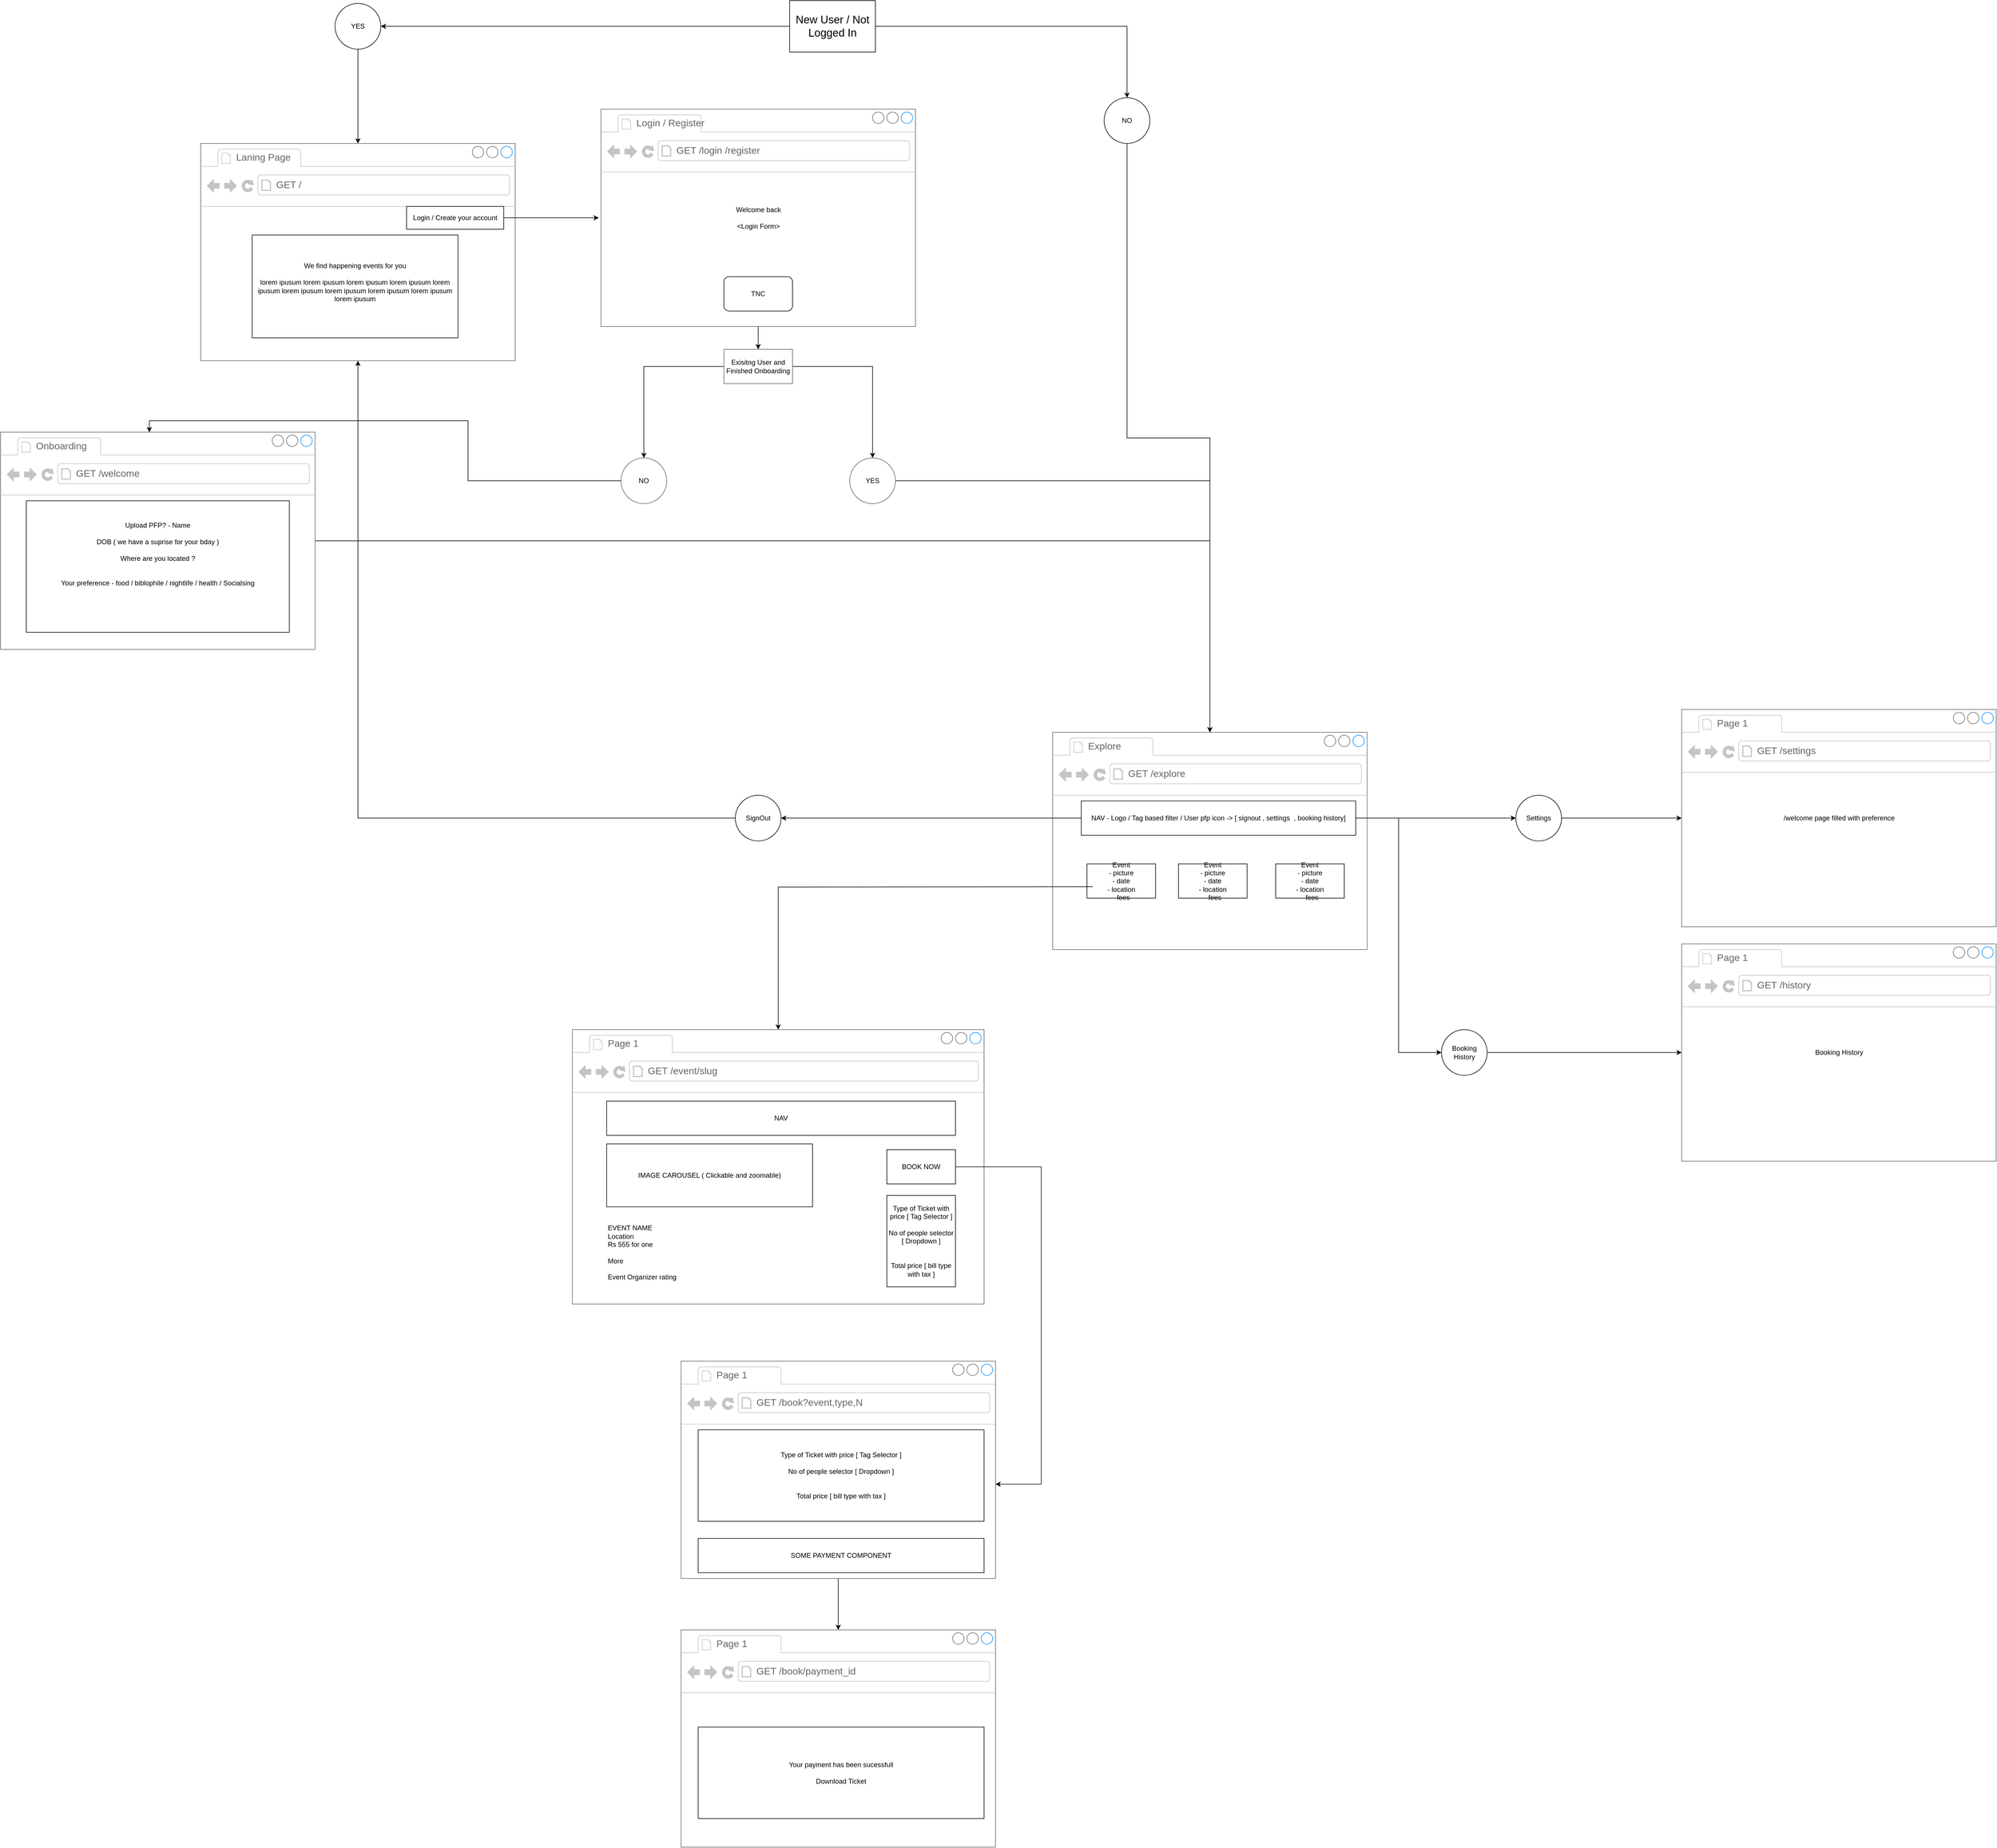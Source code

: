 <mxfile version="24.0.0" type="github">
  <diagram name="Page-1" id="03018318-947c-dd8e-b7a3-06fadd420f32">
    <mxGraphModel dx="3548" dy="2446" grid="1" gridSize="10" guides="1" tooltips="1" connect="1" arrows="1" fold="1" page="1" pageScale="1" pageWidth="1100" pageHeight="850" background="none" math="0" shadow="0">
      <root>
        <mxCell id="0" />
        <mxCell id="1" parent="0" />
        <mxCell id="Y7vJH1Zeq8bYe9jqUG5B-1" value="" style="strokeWidth=1;shadow=0;dashed=0;align=center;html=1;shape=mxgraph.mockup.containers.browserWindow;rSize=0;strokeColor=#666666;strokeColor2=#008cff;strokeColor3=#c4c4c4;mainText=,;recursiveResize=0;" parent="1" vertex="1">
          <mxGeometry x="-130" y="-460" width="550" height="380" as="geometry" />
        </mxCell>
        <mxCell id="Y7vJH1Zeq8bYe9jqUG5B-2" value="Laning Page" style="strokeWidth=1;shadow=0;dashed=0;align=center;html=1;shape=mxgraph.mockup.containers.anchor;fontSize=17;fontColor=#666666;align=left;whiteSpace=wrap;" parent="Y7vJH1Zeq8bYe9jqUG5B-1" vertex="1">
          <mxGeometry x="60" y="12" width="110" height="26" as="geometry" />
        </mxCell>
        <mxCell id="Y7vJH1Zeq8bYe9jqUG5B-3" value="&lt;div&gt;GET /&lt;/div&gt;" style="strokeWidth=1;shadow=0;dashed=0;align=center;html=1;shape=mxgraph.mockup.containers.anchor;rSize=0;fontSize=17;fontColor=#666666;align=left;direction=west;" parent="Y7vJH1Zeq8bYe9jqUG5B-1" vertex="1">
          <mxGeometry x="130" y="60" width="250" height="26" as="geometry" />
        </mxCell>
        <mxCell id="Y7vJH1Zeq8bYe9jqUG5B-4" value="&lt;div&gt;We find happening events for you&lt;/div&gt;&lt;div&gt;&lt;br&gt;&lt;/div&gt;&lt;div&gt;lorem ipusum lorem ipusum lorem ipusum lorem ipusum lorem ipusum lorem ipusum lorem ipusum lorem ipusum lorem ipusum lorem ipusum &lt;/div&gt;&lt;div&gt;&lt;br&gt;&lt;/div&gt;" style="rounded=0;whiteSpace=wrap;html=1;" parent="Y7vJH1Zeq8bYe9jqUG5B-1" vertex="1">
          <mxGeometry x="90" y="160" width="360" height="180" as="geometry" />
        </mxCell>
        <mxCell id="Y7vJH1Zeq8bYe9jqUG5B-5" value="&lt;div&gt;Login / Create your account&lt;/div&gt;" style="rounded=0;whiteSpace=wrap;html=1;" parent="Y7vJH1Zeq8bYe9jqUG5B-1" vertex="1">
          <mxGeometry x="360" y="110" width="170" height="40" as="geometry" />
        </mxCell>
        <mxCell id="Y7vJH1Zeq8bYe9jqUG5B-37" value="" style="edgeStyle=orthogonalEdgeStyle;rounded=0;orthogonalLoop=1;jettySize=auto;html=1;" parent="1" source="Y7vJH1Zeq8bYe9jqUG5B-6" target="Y7vJH1Zeq8bYe9jqUG5B-36" edge="1">
          <mxGeometry relative="1" as="geometry" />
        </mxCell>
        <mxCell id="Y7vJH1Zeq8bYe9jqUG5B-43" value="" style="edgeStyle=orthogonalEdgeStyle;rounded=0;orthogonalLoop=1;jettySize=auto;html=1;" parent="1" source="Y7vJH1Zeq8bYe9jqUG5B-6" target="Y7vJH1Zeq8bYe9jqUG5B-42" edge="1">
          <mxGeometry relative="1" as="geometry" />
        </mxCell>
        <mxCell id="Y7vJH1Zeq8bYe9jqUG5B-6" value="&lt;div style=&quot;font-size: 19px;&quot;&gt;New User / Not Logged In&lt;/div&gt;" style="whiteSpace=wrap;html=1;" parent="1" vertex="1">
          <mxGeometry x="900" y="-710" width="150" height="90" as="geometry" />
        </mxCell>
        <mxCell id="Y7vJH1Zeq8bYe9jqUG5B-47" value="" style="edgeStyle=orthogonalEdgeStyle;rounded=0;orthogonalLoop=1;jettySize=auto;html=1;" parent="1" source="Y7vJH1Zeq8bYe9jqUG5B-13" target="Y7vJH1Zeq8bYe9jqUG5B-46" edge="1">
          <mxGeometry relative="1" as="geometry" />
        </mxCell>
        <mxCell id="Y7vJH1Zeq8bYe9jqUG5B-13" value="&lt;div&gt;Welcome back&lt;/div&gt;&lt;div&gt;&lt;br&gt;&lt;/div&gt;&lt;div&gt;&amp;lt;Login Form&amp;gt;&lt;br&gt;&lt;/div&gt;" style="strokeWidth=1;shadow=0;dashed=0;align=center;html=1;shape=mxgraph.mockup.containers.browserWindow;rSize=0;strokeColor=#666666;strokeColor2=#008cff;strokeColor3=#c4c4c4;mainText=,;recursiveResize=0;" parent="1" vertex="1">
          <mxGeometry x="570" y="-520" width="550" height="380" as="geometry" />
        </mxCell>
        <mxCell id="Y7vJH1Zeq8bYe9jqUG5B-14" value="&lt;div&gt;Login / Register&lt;br&gt;&lt;/div&gt;" style="strokeWidth=1;shadow=0;dashed=0;align=center;html=1;shape=mxgraph.mockup.containers.anchor;fontSize=17;fontColor=#666666;align=left;whiteSpace=wrap;" parent="Y7vJH1Zeq8bYe9jqUG5B-13" vertex="1">
          <mxGeometry x="60" y="12" width="130" height="26" as="geometry" />
        </mxCell>
        <mxCell id="Y7vJH1Zeq8bYe9jqUG5B-15" value="&lt;div&gt;GET /login /register&lt;/div&gt;" style="strokeWidth=1;shadow=0;dashed=0;align=center;html=1;shape=mxgraph.mockup.containers.anchor;rSize=0;fontSize=17;fontColor=#666666;align=left;" parent="Y7vJH1Zeq8bYe9jqUG5B-13" vertex="1">
          <mxGeometry x="130" y="60" width="250" height="26" as="geometry" />
        </mxCell>
        <mxCell id="Y7vJH1Zeq8bYe9jqUG5B-17" value="TNC " style="rounded=1;whiteSpace=wrap;html=1;" parent="Y7vJH1Zeq8bYe9jqUG5B-13" vertex="1">
          <mxGeometry x="215" y="293" width="120" height="60" as="geometry" />
        </mxCell>
        <mxCell id="Y7vJH1Zeq8bYe9jqUG5B-16" style="edgeStyle=orthogonalEdgeStyle;rounded=0;orthogonalLoop=1;jettySize=auto;html=1;entryX=-0.007;entryY=0.5;entryDx=0;entryDy=0;entryPerimeter=0;" parent="1" source="Y7vJH1Zeq8bYe9jqUG5B-5" target="Y7vJH1Zeq8bYe9jqUG5B-13" edge="1">
          <mxGeometry relative="1" as="geometry" />
        </mxCell>
        <mxCell id="Y7vJH1Zeq8bYe9jqUG5B-24" value="&lt;div&gt;&lt;br&gt;&lt;/div&gt;" style="text;html=1;align=center;verticalAlign=middle;resizable=0;points=[];autosize=1;strokeColor=none;fillColor=none;" parent="1" vertex="1">
          <mxGeometry x="555" y="490" width="20" height="30" as="geometry" />
        </mxCell>
        <mxCell id="cTEncZ1NBaTX3K7k2sPS-32" style="edgeStyle=orthogonalEdgeStyle;rounded=0;orthogonalLoop=1;jettySize=auto;html=1;entryX=0;entryY=0.5;entryDx=0;entryDy=0;" edge="1" parent="1" source="cTEncZ1NBaTX3K7k2sPS-8" target="cTEncZ1NBaTX3K7k2sPS-28">
          <mxGeometry relative="1" as="geometry" />
        </mxCell>
        <mxCell id="Y7vJH1Zeq8bYe9jqUG5B-25" value="" style="strokeWidth=1;shadow=0;dashed=0;align=center;html=1;shape=mxgraph.mockup.containers.browserWindow;rSize=0;strokeColor=#666666;strokeColor2=#008cff;strokeColor3=#c4c4c4;mainText=,;recursiveResize=0;" parent="1" vertex="1">
          <mxGeometry x="1360" y="570" width="550" height="380" as="geometry" />
        </mxCell>
        <mxCell id="Y7vJH1Zeq8bYe9jqUG5B-26" value="&lt;div&gt;Explore&lt;/div&gt;" style="strokeWidth=1;shadow=0;dashed=0;align=center;html=1;shape=mxgraph.mockup.containers.anchor;fontSize=17;fontColor=#666666;align=left;whiteSpace=wrap;" parent="Y7vJH1Zeq8bYe9jqUG5B-25" vertex="1">
          <mxGeometry x="60" y="12" width="110" height="26" as="geometry" />
        </mxCell>
        <mxCell id="Y7vJH1Zeq8bYe9jqUG5B-27" value="&lt;div&gt;GET /explore&lt;/div&gt;" style="strokeWidth=1;shadow=0;dashed=0;align=center;html=1;shape=mxgraph.mockup.containers.anchor;rSize=0;fontSize=17;fontColor=#666666;align=left;" parent="Y7vJH1Zeq8bYe9jqUG5B-25" vertex="1">
          <mxGeometry x="130" y="60" width="250" height="26" as="geometry" />
        </mxCell>
        <mxCell id="cTEncZ1NBaTX3K7k2sPS-1" value="&lt;div&gt;Event&lt;/div&gt;&lt;div&gt;- picture&lt;/div&gt;&lt;div&gt;- date&lt;/div&gt;&lt;div&gt;- location&lt;/div&gt;&lt;div&gt;- fees&lt;/div&gt;" style="whiteSpace=wrap;html=1;" vertex="1" parent="Y7vJH1Zeq8bYe9jqUG5B-25">
          <mxGeometry x="220" y="230" width="120" height="60" as="geometry" />
        </mxCell>
        <mxCell id="cTEncZ1NBaTX3K7k2sPS-6" value="&lt;div&gt;Event&lt;/div&gt;&lt;div&gt;- picture&lt;/div&gt;&lt;div&gt;- date&lt;/div&gt;&lt;div&gt;- location&lt;/div&gt;&lt;div&gt;- fees&lt;/div&gt;" style="whiteSpace=wrap;html=1;" vertex="1" parent="Y7vJH1Zeq8bYe9jqUG5B-25">
          <mxGeometry x="60" y="230" width="120" height="60" as="geometry" />
        </mxCell>
        <mxCell id="cTEncZ1NBaTX3K7k2sPS-7" value="&lt;div&gt;Event&lt;/div&gt;&lt;div&gt;- picture&lt;/div&gt;&lt;div&gt;- date&lt;/div&gt;&lt;div&gt;- location&lt;/div&gt;&lt;div&gt;- fees&lt;/div&gt;" style="whiteSpace=wrap;html=1;" vertex="1" parent="Y7vJH1Zeq8bYe9jqUG5B-25">
          <mxGeometry x="390" y="230" width="120" height="60" as="geometry" />
        </mxCell>
        <mxCell id="cTEncZ1NBaTX3K7k2sPS-8" value="NAV - Logo / Tag based filter / User pfp icon -&amp;gt; [ signout , settings&amp;nbsp; , booking history]" style="whiteSpace=wrap;html=1;" vertex="1" parent="Y7vJH1Zeq8bYe9jqUG5B-25">
          <mxGeometry x="50" y="120" width="480" height="60" as="geometry" />
        </mxCell>
        <mxCell id="Y7vJH1Zeq8bYe9jqUG5B-45" style="edgeStyle=orthogonalEdgeStyle;rounded=0;orthogonalLoop=1;jettySize=auto;html=1;" parent="1" source="Y7vJH1Zeq8bYe9jqUG5B-36" target="Y7vJH1Zeq8bYe9jqUG5B-25" edge="1">
          <mxGeometry relative="1" as="geometry" />
        </mxCell>
        <mxCell id="Y7vJH1Zeq8bYe9jqUG5B-36" value="NO" style="ellipse;whiteSpace=wrap;html=1;" parent="1" vertex="1">
          <mxGeometry x="1450" y="-540" width="80" height="80" as="geometry" />
        </mxCell>
        <mxCell id="Y7vJH1Zeq8bYe9jqUG5B-59" style="edgeStyle=orthogonalEdgeStyle;rounded=0;orthogonalLoop=1;jettySize=auto;html=1;" parent="1" source="Y7vJH1Zeq8bYe9jqUG5B-18" target="Y7vJH1Zeq8bYe9jqUG5B-25" edge="1">
          <mxGeometry relative="1" as="geometry" />
        </mxCell>
        <mxCell id="Y7vJH1Zeq8bYe9jqUG5B-18" value="" style="strokeWidth=1;shadow=0;dashed=0;align=center;html=1;shape=mxgraph.mockup.containers.browserWindow;rSize=0;strokeColor=#666666;strokeColor2=#008cff;strokeColor3=#c4c4c4;mainText=,;recursiveResize=0;" parent="1" vertex="1">
          <mxGeometry x="-480" y="45" width="550" height="380" as="geometry" />
        </mxCell>
        <mxCell id="Y7vJH1Zeq8bYe9jqUG5B-19" value="&lt;div&gt;Onboarding&lt;/div&gt;" style="strokeWidth=1;shadow=0;dashed=0;align=center;html=1;shape=mxgraph.mockup.containers.anchor;fontSize=17;fontColor=#666666;align=left;whiteSpace=wrap;" parent="Y7vJH1Zeq8bYe9jqUG5B-18" vertex="1">
          <mxGeometry x="60" y="12" width="110" height="26" as="geometry" />
        </mxCell>
        <mxCell id="Y7vJH1Zeq8bYe9jqUG5B-20" value="GET /welcome" style="strokeWidth=1;shadow=0;dashed=0;align=center;html=1;shape=mxgraph.mockup.containers.anchor;rSize=0;fontSize=17;fontColor=#666666;align=left;" parent="Y7vJH1Zeq8bYe9jqUG5B-18" vertex="1">
          <mxGeometry x="130" y="60" width="250" height="26" as="geometry" />
        </mxCell>
        <mxCell id="Y7vJH1Zeq8bYe9jqUG5B-54" value="&lt;div&gt;Upload PFP? - Name &lt;br&gt;&lt;/div&gt;&lt;div&gt;&lt;br&gt;&lt;/div&gt;&lt;div&gt;DOB ( we have a suprise for your bday )&lt;br&gt;&lt;/div&gt;&lt;div&gt;&lt;br&gt;&lt;/div&gt;&lt;div&gt;Where are you located ?&lt;/div&gt;&lt;div&gt;&lt;br&gt;&lt;/div&gt;&lt;div&gt;&lt;br&gt;&lt;/div&gt;&lt;div&gt;Your preference - food / biblophile / nightlife / health / Socialsing&lt;/div&gt;&lt;div&gt;&lt;br&gt;&lt;/div&gt;&lt;div&gt;&lt;br&gt;&lt;/div&gt;&lt;div&gt;&lt;br&gt;&lt;/div&gt;" style="rounded=0;whiteSpace=wrap;html=1;" parent="Y7vJH1Zeq8bYe9jqUG5B-18" vertex="1">
          <mxGeometry x="45" y="120" width="460" height="230" as="geometry" />
        </mxCell>
        <mxCell id="Y7vJH1Zeq8bYe9jqUG5B-44" style="edgeStyle=orthogonalEdgeStyle;rounded=0;orthogonalLoop=1;jettySize=auto;html=1;" parent="1" source="Y7vJH1Zeq8bYe9jqUG5B-42" target="Y7vJH1Zeq8bYe9jqUG5B-1" edge="1">
          <mxGeometry relative="1" as="geometry" />
        </mxCell>
        <mxCell id="Y7vJH1Zeq8bYe9jqUG5B-42" value="&lt;div&gt;YES&lt;/div&gt;" style="ellipse;whiteSpace=wrap;html=1;" parent="1" vertex="1">
          <mxGeometry x="105" y="-705" width="80" height="80" as="geometry" />
        </mxCell>
        <mxCell id="Y7vJH1Zeq8bYe9jqUG5B-49" value="" style="edgeStyle=orthogonalEdgeStyle;rounded=0;orthogonalLoop=1;jettySize=auto;html=1;" parent="1" source="Y7vJH1Zeq8bYe9jqUG5B-46" target="Y7vJH1Zeq8bYe9jqUG5B-48" edge="1">
          <mxGeometry relative="1" as="geometry" />
        </mxCell>
        <mxCell id="Y7vJH1Zeq8bYe9jqUG5B-52" value="" style="edgeStyle=orthogonalEdgeStyle;rounded=0;orthogonalLoop=1;jettySize=auto;html=1;" parent="1" source="Y7vJH1Zeq8bYe9jqUG5B-46" target="Y7vJH1Zeq8bYe9jqUG5B-51" edge="1">
          <mxGeometry relative="1" as="geometry" />
        </mxCell>
        <mxCell id="Y7vJH1Zeq8bYe9jqUG5B-46" value="&lt;div&gt;Exisitng User and Finished Onboarding&lt;/div&gt;" style="whiteSpace=wrap;html=1;strokeColor=#666666;strokeWidth=1;shadow=0;dashed=0;" parent="1" vertex="1">
          <mxGeometry x="785" y="-100" width="120" height="60" as="geometry" />
        </mxCell>
        <mxCell id="Y7vJH1Zeq8bYe9jqUG5B-48" value="NO" style="ellipse;whiteSpace=wrap;html=1;strokeColor=#666666;strokeWidth=1;shadow=0;dashed=0;" parent="1" vertex="1">
          <mxGeometry x="605" y="90" width="80" height="80" as="geometry" />
        </mxCell>
        <mxCell id="Y7vJH1Zeq8bYe9jqUG5B-53" style="edgeStyle=orthogonalEdgeStyle;rounded=0;orthogonalLoop=1;jettySize=auto;html=1;" parent="1" source="Y7vJH1Zeq8bYe9jqUG5B-51" target="Y7vJH1Zeq8bYe9jqUG5B-25" edge="1">
          <mxGeometry relative="1" as="geometry" />
        </mxCell>
        <mxCell id="Y7vJH1Zeq8bYe9jqUG5B-51" value="YES" style="ellipse;whiteSpace=wrap;html=1;strokeColor=#666666;strokeWidth=1;shadow=0;dashed=0;" parent="1" vertex="1">
          <mxGeometry x="1005" y="90" width="80" height="80" as="geometry" />
        </mxCell>
        <mxCell id="Y7vJH1Zeq8bYe9jqUG5B-60" style="edgeStyle=orthogonalEdgeStyle;rounded=0;orthogonalLoop=1;jettySize=auto;html=1;entryX=0.473;entryY=0;entryDx=0;entryDy=0;entryPerimeter=0;" parent="1" source="Y7vJH1Zeq8bYe9jqUG5B-48" target="Y7vJH1Zeq8bYe9jqUG5B-18" edge="1">
          <mxGeometry relative="1" as="geometry" />
        </mxCell>
        <mxCell id="cTEncZ1NBaTX3K7k2sPS-13" style="edgeStyle=orthogonalEdgeStyle;rounded=0;orthogonalLoop=1;jettySize=auto;html=1;" edge="1" parent="1" source="cTEncZ1NBaTX3K7k2sPS-11" target="Y7vJH1Zeq8bYe9jqUG5B-1">
          <mxGeometry relative="1" as="geometry" />
        </mxCell>
        <mxCell id="cTEncZ1NBaTX3K7k2sPS-11" value="SignOut" style="ellipse;whiteSpace=wrap;html=1;" vertex="1" parent="1">
          <mxGeometry x="805" y="680" width="80" height="80" as="geometry" />
        </mxCell>
        <mxCell id="cTEncZ1NBaTX3K7k2sPS-12" value="" style="edgeStyle=orthogonalEdgeStyle;rounded=0;orthogonalLoop=1;jettySize=auto;html=1;" edge="1" parent="1" source="cTEncZ1NBaTX3K7k2sPS-8" target="cTEncZ1NBaTX3K7k2sPS-11">
          <mxGeometry relative="1" as="geometry" />
        </mxCell>
        <mxCell id="cTEncZ1NBaTX3K7k2sPS-17" value="" style="edgeStyle=orthogonalEdgeStyle;rounded=0;orthogonalLoop=1;jettySize=auto;html=1;" edge="1" parent="1" source="cTEncZ1NBaTX3K7k2sPS-14" target="cTEncZ1NBaTX3K7k2sPS-18">
          <mxGeometry relative="1" as="geometry">
            <mxPoint x="2330" y="720" as="targetPoint" />
          </mxGeometry>
        </mxCell>
        <mxCell id="cTEncZ1NBaTX3K7k2sPS-14" value="&lt;div&gt;Settings&lt;/div&gt;" style="ellipse;whiteSpace=wrap;html=1;" vertex="1" parent="1">
          <mxGeometry x="2170" y="680" width="80" height="80" as="geometry" />
        </mxCell>
        <mxCell id="cTEncZ1NBaTX3K7k2sPS-15" value="" style="edgeStyle=orthogonalEdgeStyle;rounded=0;orthogonalLoop=1;jettySize=auto;html=1;" edge="1" parent="1" source="cTEncZ1NBaTX3K7k2sPS-8" target="cTEncZ1NBaTX3K7k2sPS-14">
          <mxGeometry relative="1" as="geometry" />
        </mxCell>
        <mxCell id="cTEncZ1NBaTX3K7k2sPS-18" value="&lt;div&gt;/welcome page filled with preference&lt;/div&gt;" style="strokeWidth=1;shadow=0;dashed=0;align=center;html=1;shape=mxgraph.mockup.containers.browserWindow;rSize=0;strokeColor=#666666;strokeColor2=#008cff;strokeColor3=#c4c4c4;mainText=,;recursiveResize=0;" vertex="1" parent="1">
          <mxGeometry x="2460" y="530" width="550" height="380" as="geometry" />
        </mxCell>
        <mxCell id="cTEncZ1NBaTX3K7k2sPS-19" value="Page 1" style="strokeWidth=1;shadow=0;dashed=0;align=center;html=1;shape=mxgraph.mockup.containers.anchor;fontSize=17;fontColor=#666666;align=left;whiteSpace=wrap;" vertex="1" parent="cTEncZ1NBaTX3K7k2sPS-18">
          <mxGeometry x="60" y="12" width="110" height="26" as="geometry" />
        </mxCell>
        <mxCell id="cTEncZ1NBaTX3K7k2sPS-20" value="GET /settings" style="strokeWidth=1;shadow=0;dashed=0;align=center;html=1;shape=mxgraph.mockup.containers.anchor;rSize=0;fontSize=17;fontColor=#666666;align=left;" vertex="1" parent="cTEncZ1NBaTX3K7k2sPS-18">
          <mxGeometry x="130" y="60" width="250" height="26" as="geometry" />
        </mxCell>
        <mxCell id="cTEncZ1NBaTX3K7k2sPS-22" value="" style="edgeStyle=orthogonalEdgeStyle;rounded=0;orthogonalLoop=1;jettySize=auto;html=1;" edge="1" parent="1" target="cTEncZ1NBaTX3K7k2sPS-23">
          <mxGeometry relative="1" as="geometry">
            <mxPoint x="1430" y="840" as="sourcePoint" />
            <mxPoint x="1090" y="1030" as="targetPoint" />
          </mxGeometry>
        </mxCell>
        <mxCell id="cTEncZ1NBaTX3K7k2sPS-23" value="" style="strokeWidth=1;shadow=0;dashed=0;align=center;html=1;shape=mxgraph.mockup.containers.browserWindow;rSize=0;strokeColor=#666666;strokeColor2=#008cff;strokeColor3=#c4c4c4;mainText=,;recursiveResize=0;" vertex="1" parent="1">
          <mxGeometry x="520" y="1090" width="720" height="480" as="geometry" />
        </mxCell>
        <mxCell id="cTEncZ1NBaTX3K7k2sPS-24" value="Page 1" style="strokeWidth=1;shadow=0;dashed=0;align=center;html=1;shape=mxgraph.mockup.containers.anchor;fontSize=17;fontColor=#666666;align=left;whiteSpace=wrap;" vertex="1" parent="cTEncZ1NBaTX3K7k2sPS-23">
          <mxGeometry x="60" y="12" width="110" height="26" as="geometry" />
        </mxCell>
        <mxCell id="cTEncZ1NBaTX3K7k2sPS-25" value="&lt;div&gt;GET /event/slug&lt;/div&gt;" style="strokeWidth=1;shadow=0;dashed=0;align=center;html=1;shape=mxgraph.mockup.containers.anchor;rSize=0;fontSize=17;fontColor=#666666;align=left;" vertex="1" parent="cTEncZ1NBaTX3K7k2sPS-23">
          <mxGeometry x="130" y="60" width="250" height="26" as="geometry" />
        </mxCell>
        <mxCell id="cTEncZ1NBaTX3K7k2sPS-26" value="NAV" style="rounded=0;whiteSpace=wrap;html=1;" vertex="1" parent="cTEncZ1NBaTX3K7k2sPS-23">
          <mxGeometry x="60" y="125" width="610" height="60" as="geometry" />
        </mxCell>
        <mxCell id="cTEncZ1NBaTX3K7k2sPS-33" value="IMAGE CAROUSEL ( Clickable and zoomable)" style="rounded=0;whiteSpace=wrap;html=1;" vertex="1" parent="cTEncZ1NBaTX3K7k2sPS-23">
          <mxGeometry x="60" y="200" width="360" height="110" as="geometry" />
        </mxCell>
        <mxCell id="cTEncZ1NBaTX3K7k2sPS-34" value="&lt;div&gt;EVENT NAME&lt;/div&gt;&lt;div&gt;Location&lt;/div&gt;&lt;div&gt;Rs 555 for one&lt;/div&gt;&lt;div&gt;&lt;br&gt;&lt;/div&gt;&lt;div&gt;More&lt;/div&gt;&lt;div&gt;&lt;br&gt;&lt;/div&gt;&lt;div&gt;Event Organizer rating&lt;br&gt;&lt;/div&gt;" style="text;html=1;align=left;verticalAlign=middle;whiteSpace=wrap;rounded=0;" vertex="1" parent="cTEncZ1NBaTX3K7k2sPS-23">
          <mxGeometry x="60" y="330" width="315" height="120" as="geometry" />
        </mxCell>
        <mxCell id="cTEncZ1NBaTX3K7k2sPS-43" value="BOOK NOW" style="rounded=0;whiteSpace=wrap;html=1;" vertex="1" parent="cTEncZ1NBaTX3K7k2sPS-23">
          <mxGeometry x="550" y="210" width="120" height="60" as="geometry" />
        </mxCell>
        <mxCell id="cTEncZ1NBaTX3K7k2sPS-44" value="&lt;div&gt;Type of Ticket with price [ Tag Selector ]&lt;/div&gt;&lt;div&gt;&lt;br&gt;&lt;/div&gt;&lt;div&gt;No of people selector [ Dropdown ]&lt;/div&gt;&lt;div&gt;&lt;br&gt;&lt;/div&gt;&lt;div&gt;&lt;br&gt;&lt;/div&gt;&lt;div&gt;Total price [ bill type with tax ]&lt;br&gt;&lt;/div&gt;" style="rounded=0;whiteSpace=wrap;html=1;" vertex="1" parent="cTEncZ1NBaTX3K7k2sPS-23">
          <mxGeometry x="550" y="290" width="120" height="160" as="geometry" />
        </mxCell>
        <mxCell id="cTEncZ1NBaTX3K7k2sPS-27" value="" style="edgeStyle=orthogonalEdgeStyle;rounded=0;orthogonalLoop=1;jettySize=auto;html=1;" edge="1" source="cTEncZ1NBaTX3K7k2sPS-28" target="cTEncZ1NBaTX3K7k2sPS-29" parent="1">
          <mxGeometry relative="1" as="geometry">
            <mxPoint x="2220" y="1030" as="targetPoint" />
          </mxGeometry>
        </mxCell>
        <mxCell id="cTEncZ1NBaTX3K7k2sPS-28" value="Booking History" style="ellipse;whiteSpace=wrap;html=1;" vertex="1" parent="1">
          <mxGeometry x="2040" y="1090" width="80" height="80" as="geometry" />
        </mxCell>
        <mxCell id="cTEncZ1NBaTX3K7k2sPS-29" value="&lt;div&gt;Booking History&lt;br&gt;&lt;/div&gt;" style="strokeWidth=1;shadow=0;dashed=0;align=center;html=1;shape=mxgraph.mockup.containers.browserWindow;rSize=0;strokeColor=#666666;strokeColor2=#008cff;strokeColor3=#c4c4c4;mainText=,;recursiveResize=0;" vertex="1" parent="1">
          <mxGeometry x="2460" y="940" width="550" height="380" as="geometry" />
        </mxCell>
        <mxCell id="cTEncZ1NBaTX3K7k2sPS-30" value="Page 1" style="strokeWidth=1;shadow=0;dashed=0;align=center;html=1;shape=mxgraph.mockup.containers.anchor;fontSize=17;fontColor=#666666;align=left;whiteSpace=wrap;" vertex="1" parent="cTEncZ1NBaTX3K7k2sPS-29">
          <mxGeometry x="60" y="12" width="110" height="26" as="geometry" />
        </mxCell>
        <mxCell id="cTEncZ1NBaTX3K7k2sPS-31" value="GET /history" style="strokeWidth=1;shadow=0;dashed=0;align=center;html=1;shape=mxgraph.mockup.containers.anchor;rSize=0;fontSize=17;fontColor=#666666;align=left;" vertex="1" parent="cTEncZ1NBaTX3K7k2sPS-29">
          <mxGeometry x="130" y="60" width="250" height="26" as="geometry" />
        </mxCell>
        <mxCell id="cTEncZ1NBaTX3K7k2sPS-66" value="" style="edgeStyle=orthogonalEdgeStyle;rounded=0;orthogonalLoop=1;jettySize=auto;html=1;" edge="1" parent="1" source="cTEncZ1NBaTX3K7k2sPS-47" target="cTEncZ1NBaTX3K7k2sPS-61">
          <mxGeometry relative="1" as="geometry" />
        </mxCell>
        <mxCell id="cTEncZ1NBaTX3K7k2sPS-47" value="" style="strokeWidth=1;shadow=0;dashed=0;align=center;html=1;shape=mxgraph.mockup.containers.browserWindow;rSize=0;strokeColor=#666666;strokeColor2=#008cff;strokeColor3=#c4c4c4;mainText=,;recursiveResize=0;" vertex="1" parent="1">
          <mxGeometry x="710" y="1670" width="550" height="380" as="geometry" />
        </mxCell>
        <mxCell id="cTEncZ1NBaTX3K7k2sPS-48" value="Page 1" style="strokeWidth=1;shadow=0;dashed=0;align=center;html=1;shape=mxgraph.mockup.containers.anchor;fontSize=17;fontColor=#666666;align=left;whiteSpace=wrap;" vertex="1" parent="cTEncZ1NBaTX3K7k2sPS-47">
          <mxGeometry x="60" y="12" width="110" height="26" as="geometry" />
        </mxCell>
        <mxCell id="cTEncZ1NBaTX3K7k2sPS-49" value="GET /book?event,type,N" style="strokeWidth=1;shadow=0;dashed=0;align=center;html=1;shape=mxgraph.mockup.containers.anchor;rSize=0;fontSize=17;fontColor=#666666;align=left;" vertex="1" parent="cTEncZ1NBaTX3K7k2sPS-47">
          <mxGeometry x="130" y="60" width="250" height="26" as="geometry" />
        </mxCell>
        <mxCell id="cTEncZ1NBaTX3K7k2sPS-59" value="&lt;div&gt;Type of Ticket with price [ Tag Selector ]&lt;/div&gt;&lt;div&gt;&lt;br&gt;&lt;/div&gt;&lt;div&gt;No of people selector [ Dropdown ]&lt;/div&gt;&lt;div&gt;&lt;br&gt;&lt;/div&gt;&lt;div&gt;&lt;br&gt;&lt;/div&gt;&lt;div&gt;Total price [ bill type with tax ]&lt;br&gt;&lt;/div&gt;" style="rounded=0;whiteSpace=wrap;html=1;" vertex="1" parent="cTEncZ1NBaTX3K7k2sPS-47">
          <mxGeometry x="30" y="120" width="500" height="160" as="geometry" />
        </mxCell>
        <mxCell id="cTEncZ1NBaTX3K7k2sPS-60" value="SOME PAYMENT COMPONENT" style="rounded=0;whiteSpace=wrap;html=1;" vertex="1" parent="cTEncZ1NBaTX3K7k2sPS-47">
          <mxGeometry x="30" y="310" width="500" height="60" as="geometry" />
        </mxCell>
        <mxCell id="cTEncZ1NBaTX3K7k2sPS-50" style="edgeStyle=orthogonalEdgeStyle;rounded=0;orthogonalLoop=1;jettySize=auto;html=1;entryX=1;entryY=0.566;entryDx=0;entryDy=0;entryPerimeter=0;" edge="1" parent="1" source="cTEncZ1NBaTX3K7k2sPS-43" target="cTEncZ1NBaTX3K7k2sPS-47">
          <mxGeometry relative="1" as="geometry">
            <Array as="points">
              <mxPoint x="1340" y="1330" />
              <mxPoint x="1340" y="1885" />
            </Array>
          </mxGeometry>
        </mxCell>
        <mxCell id="cTEncZ1NBaTX3K7k2sPS-61" value="" style="strokeWidth=1;shadow=0;dashed=0;align=center;html=1;shape=mxgraph.mockup.containers.browserWindow;rSize=0;strokeColor=#666666;strokeColor2=#008cff;strokeColor3=#c4c4c4;mainText=,;recursiveResize=0;" vertex="1" parent="1">
          <mxGeometry x="710" y="2140" width="550" height="380" as="geometry" />
        </mxCell>
        <mxCell id="cTEncZ1NBaTX3K7k2sPS-62" value="Page 1" style="strokeWidth=1;shadow=0;dashed=0;align=center;html=1;shape=mxgraph.mockup.containers.anchor;fontSize=17;fontColor=#666666;align=left;whiteSpace=wrap;" vertex="1" parent="cTEncZ1NBaTX3K7k2sPS-61">
          <mxGeometry x="60" y="12" width="110" height="26" as="geometry" />
        </mxCell>
        <mxCell id="cTEncZ1NBaTX3K7k2sPS-63" value="GET /book/payment_id" style="strokeWidth=1;shadow=0;dashed=0;align=center;html=1;shape=mxgraph.mockup.containers.anchor;rSize=0;fontSize=17;fontColor=#666666;align=left;" vertex="1" parent="cTEncZ1NBaTX3K7k2sPS-61">
          <mxGeometry x="130" y="60" width="250" height="26" as="geometry" />
        </mxCell>
        <mxCell id="cTEncZ1NBaTX3K7k2sPS-64" value="&lt;div&gt;Your payment has been sucessfull&lt;/div&gt;&lt;div&gt;&lt;br&gt;&lt;/div&gt;&lt;div&gt;Download Ticket&lt;/div&gt;" style="rounded=0;whiteSpace=wrap;html=1;" vertex="1" parent="cTEncZ1NBaTX3K7k2sPS-61">
          <mxGeometry x="30" y="170" width="500" height="160" as="geometry" />
        </mxCell>
      </root>
    </mxGraphModel>
  </diagram>
</mxfile>

